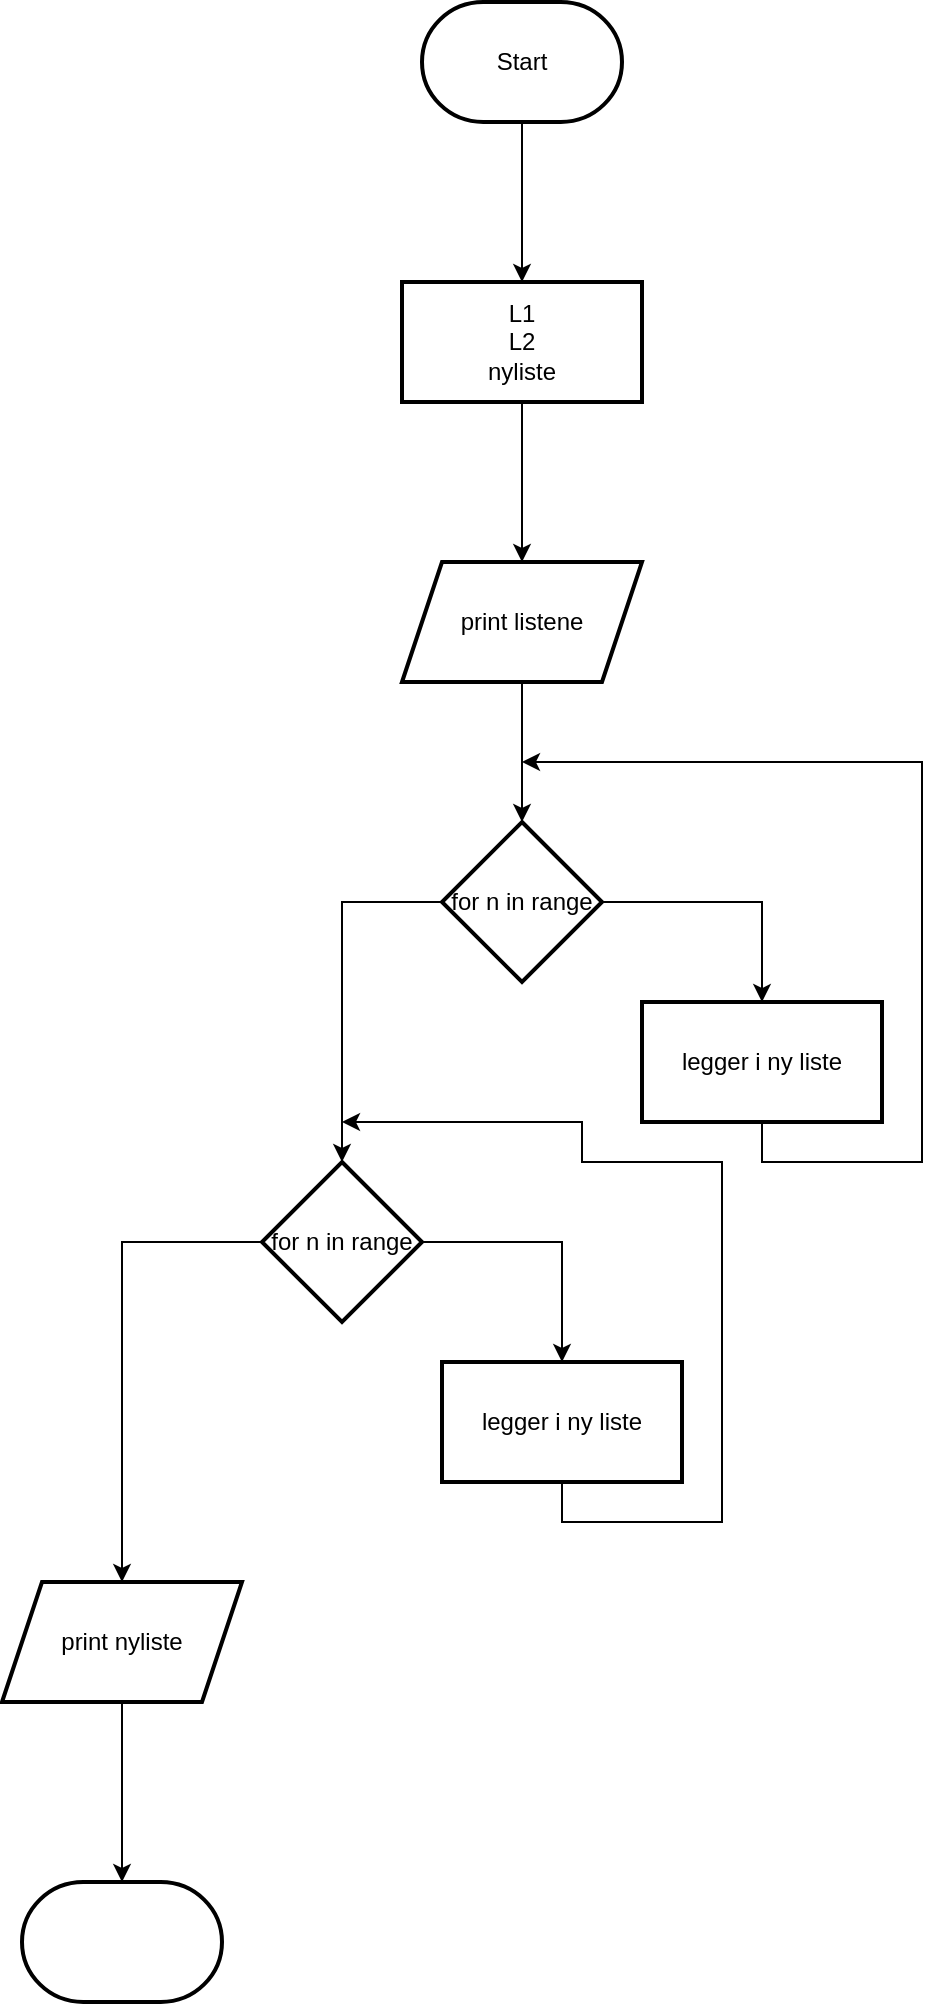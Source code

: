 <mxfile version="15.5.8" type="device"><diagram id="y3tYm38v58zVhyWNKm-2" name="Page-1"><mxGraphModel dx="1773" dy="646" grid="1" gridSize="10" guides="1" tooltips="1" connect="1" arrows="1" fold="1" page="1" pageScale="1" pageWidth="827" pageHeight="1169" math="0" shadow="0"><root><mxCell id="0"/><mxCell id="1" parent="0"/><mxCell id="M57BWsk7Y7g30zrYDin8-3" value="" style="edgeStyle=orthogonalEdgeStyle;rounded=0;orthogonalLoop=1;jettySize=auto;html=1;" edge="1" parent="1" source="M57BWsk7Y7g30zrYDin8-1" target="M57BWsk7Y7g30zrYDin8-2"><mxGeometry relative="1" as="geometry"/></mxCell><mxCell id="M57BWsk7Y7g30zrYDin8-1" value="Start" style="strokeWidth=2;html=1;shape=mxgraph.flowchart.terminator;whiteSpace=wrap;" vertex="1" parent="1"><mxGeometry x="80" y="40" width="100" height="60" as="geometry"/></mxCell><mxCell id="M57BWsk7Y7g30zrYDin8-13" value="" style="edgeStyle=orthogonalEdgeStyle;rounded=0;orthogonalLoop=1;jettySize=auto;html=1;" edge="1" parent="1" source="M57BWsk7Y7g30zrYDin8-2" target="M57BWsk7Y7g30zrYDin8-12"><mxGeometry relative="1" as="geometry"/></mxCell><mxCell id="M57BWsk7Y7g30zrYDin8-2" value="L1&lt;br&gt;L2&lt;br&gt;nyliste" style="whiteSpace=wrap;html=1;strokeWidth=2;" vertex="1" parent="1"><mxGeometry x="70" y="180" width="120" height="60" as="geometry"/></mxCell><mxCell id="M57BWsk7Y7g30zrYDin8-15" value="" style="edgeStyle=orthogonalEdgeStyle;rounded=0;orthogonalLoop=1;jettySize=auto;html=1;" edge="1" parent="1" source="M57BWsk7Y7g30zrYDin8-12" target="M57BWsk7Y7g30zrYDin8-14"><mxGeometry relative="1" as="geometry"/></mxCell><mxCell id="M57BWsk7Y7g30zrYDin8-12" value="print listene" style="shape=parallelogram;perimeter=parallelogramPerimeter;whiteSpace=wrap;html=1;fixedSize=1;strokeWidth=2;" vertex="1" parent="1"><mxGeometry x="70" y="320" width="120" height="60" as="geometry"/></mxCell><mxCell id="M57BWsk7Y7g30zrYDin8-17" value="" style="edgeStyle=orthogonalEdgeStyle;rounded=0;orthogonalLoop=1;jettySize=auto;html=1;" edge="1" parent="1" source="M57BWsk7Y7g30zrYDin8-14" target="M57BWsk7Y7g30zrYDin8-16"><mxGeometry relative="1" as="geometry"/></mxCell><mxCell id="M57BWsk7Y7g30zrYDin8-20" value="" style="edgeStyle=orthogonalEdgeStyle;rounded=0;orthogonalLoop=1;jettySize=auto;html=1;" edge="1" parent="1" source="M57BWsk7Y7g30zrYDin8-14" target="M57BWsk7Y7g30zrYDin8-19"><mxGeometry relative="1" as="geometry"/></mxCell><mxCell id="M57BWsk7Y7g30zrYDin8-14" value="for n in range" style="rhombus;whiteSpace=wrap;html=1;strokeWidth=2;" vertex="1" parent="1"><mxGeometry x="90" y="450" width="80" height="80" as="geometry"/></mxCell><mxCell id="M57BWsk7Y7g30zrYDin8-18" style="edgeStyle=orthogonalEdgeStyle;rounded=0;orthogonalLoop=1;jettySize=auto;html=1;exitX=0.5;exitY=1;exitDx=0;exitDy=0;" edge="1" parent="1" source="M57BWsk7Y7g30zrYDin8-16"><mxGeometry relative="1" as="geometry"><mxPoint x="130" y="420" as="targetPoint"/><Array as="points"><mxPoint x="250" y="620"/><mxPoint x="330" y="620"/><mxPoint x="330" y="420"/><mxPoint x="270" y="420"/></Array></mxGeometry></mxCell><mxCell id="M57BWsk7Y7g30zrYDin8-16" value="legger i ny liste" style="whiteSpace=wrap;html=1;strokeWidth=2;" vertex="1" parent="1"><mxGeometry x="190" y="540" width="120" height="60" as="geometry"/></mxCell><mxCell id="M57BWsk7Y7g30zrYDin8-22" value="" style="edgeStyle=orthogonalEdgeStyle;rounded=0;orthogonalLoop=1;jettySize=auto;html=1;" edge="1" parent="1" source="M57BWsk7Y7g30zrYDin8-19" target="M57BWsk7Y7g30zrYDin8-21"><mxGeometry relative="1" as="geometry"/></mxCell><mxCell id="M57BWsk7Y7g30zrYDin8-25" value="" style="edgeStyle=orthogonalEdgeStyle;rounded=0;orthogonalLoop=1;jettySize=auto;html=1;" edge="1" parent="1" source="M57BWsk7Y7g30zrYDin8-19" target="M57BWsk7Y7g30zrYDin8-24"><mxGeometry relative="1" as="geometry"/></mxCell><mxCell id="M57BWsk7Y7g30zrYDin8-19" value="for n in range" style="rhombus;whiteSpace=wrap;html=1;strokeWidth=2;" vertex="1" parent="1"><mxGeometry y="620" width="80" height="80" as="geometry"/></mxCell><mxCell id="M57BWsk7Y7g30zrYDin8-23" style="edgeStyle=orthogonalEdgeStyle;rounded=0;orthogonalLoop=1;jettySize=auto;html=1;exitX=0.5;exitY=1;exitDx=0;exitDy=0;" edge="1" parent="1" source="M57BWsk7Y7g30zrYDin8-21"><mxGeometry relative="1" as="geometry"><mxPoint x="40" y="600" as="targetPoint"/><Array as="points"><mxPoint x="150" y="800"/><mxPoint x="230" y="800"/><mxPoint x="230" y="620"/><mxPoint x="160" y="620"/></Array></mxGeometry></mxCell><mxCell id="M57BWsk7Y7g30zrYDin8-21" value="legger i ny liste" style="whiteSpace=wrap;html=1;strokeWidth=2;" vertex="1" parent="1"><mxGeometry x="90" y="720" width="120" height="60" as="geometry"/></mxCell><mxCell id="M57BWsk7Y7g30zrYDin8-27" value="" style="edgeStyle=orthogonalEdgeStyle;rounded=0;orthogonalLoop=1;jettySize=auto;html=1;" edge="1" parent="1" source="M57BWsk7Y7g30zrYDin8-24" target="M57BWsk7Y7g30zrYDin8-26"><mxGeometry relative="1" as="geometry"/></mxCell><mxCell id="M57BWsk7Y7g30zrYDin8-24" value="print nyliste" style="shape=parallelogram;perimeter=parallelogramPerimeter;whiteSpace=wrap;html=1;fixedSize=1;strokeWidth=2;" vertex="1" parent="1"><mxGeometry x="-130" y="830" width="120" height="60" as="geometry"/></mxCell><mxCell id="M57BWsk7Y7g30zrYDin8-26" value="" style="strokeWidth=2;html=1;shape=mxgraph.flowchart.terminator;whiteSpace=wrap;" vertex="1" parent="1"><mxGeometry x="-120" y="980" width="100" height="60" as="geometry"/></mxCell></root></mxGraphModel></diagram></mxfile>